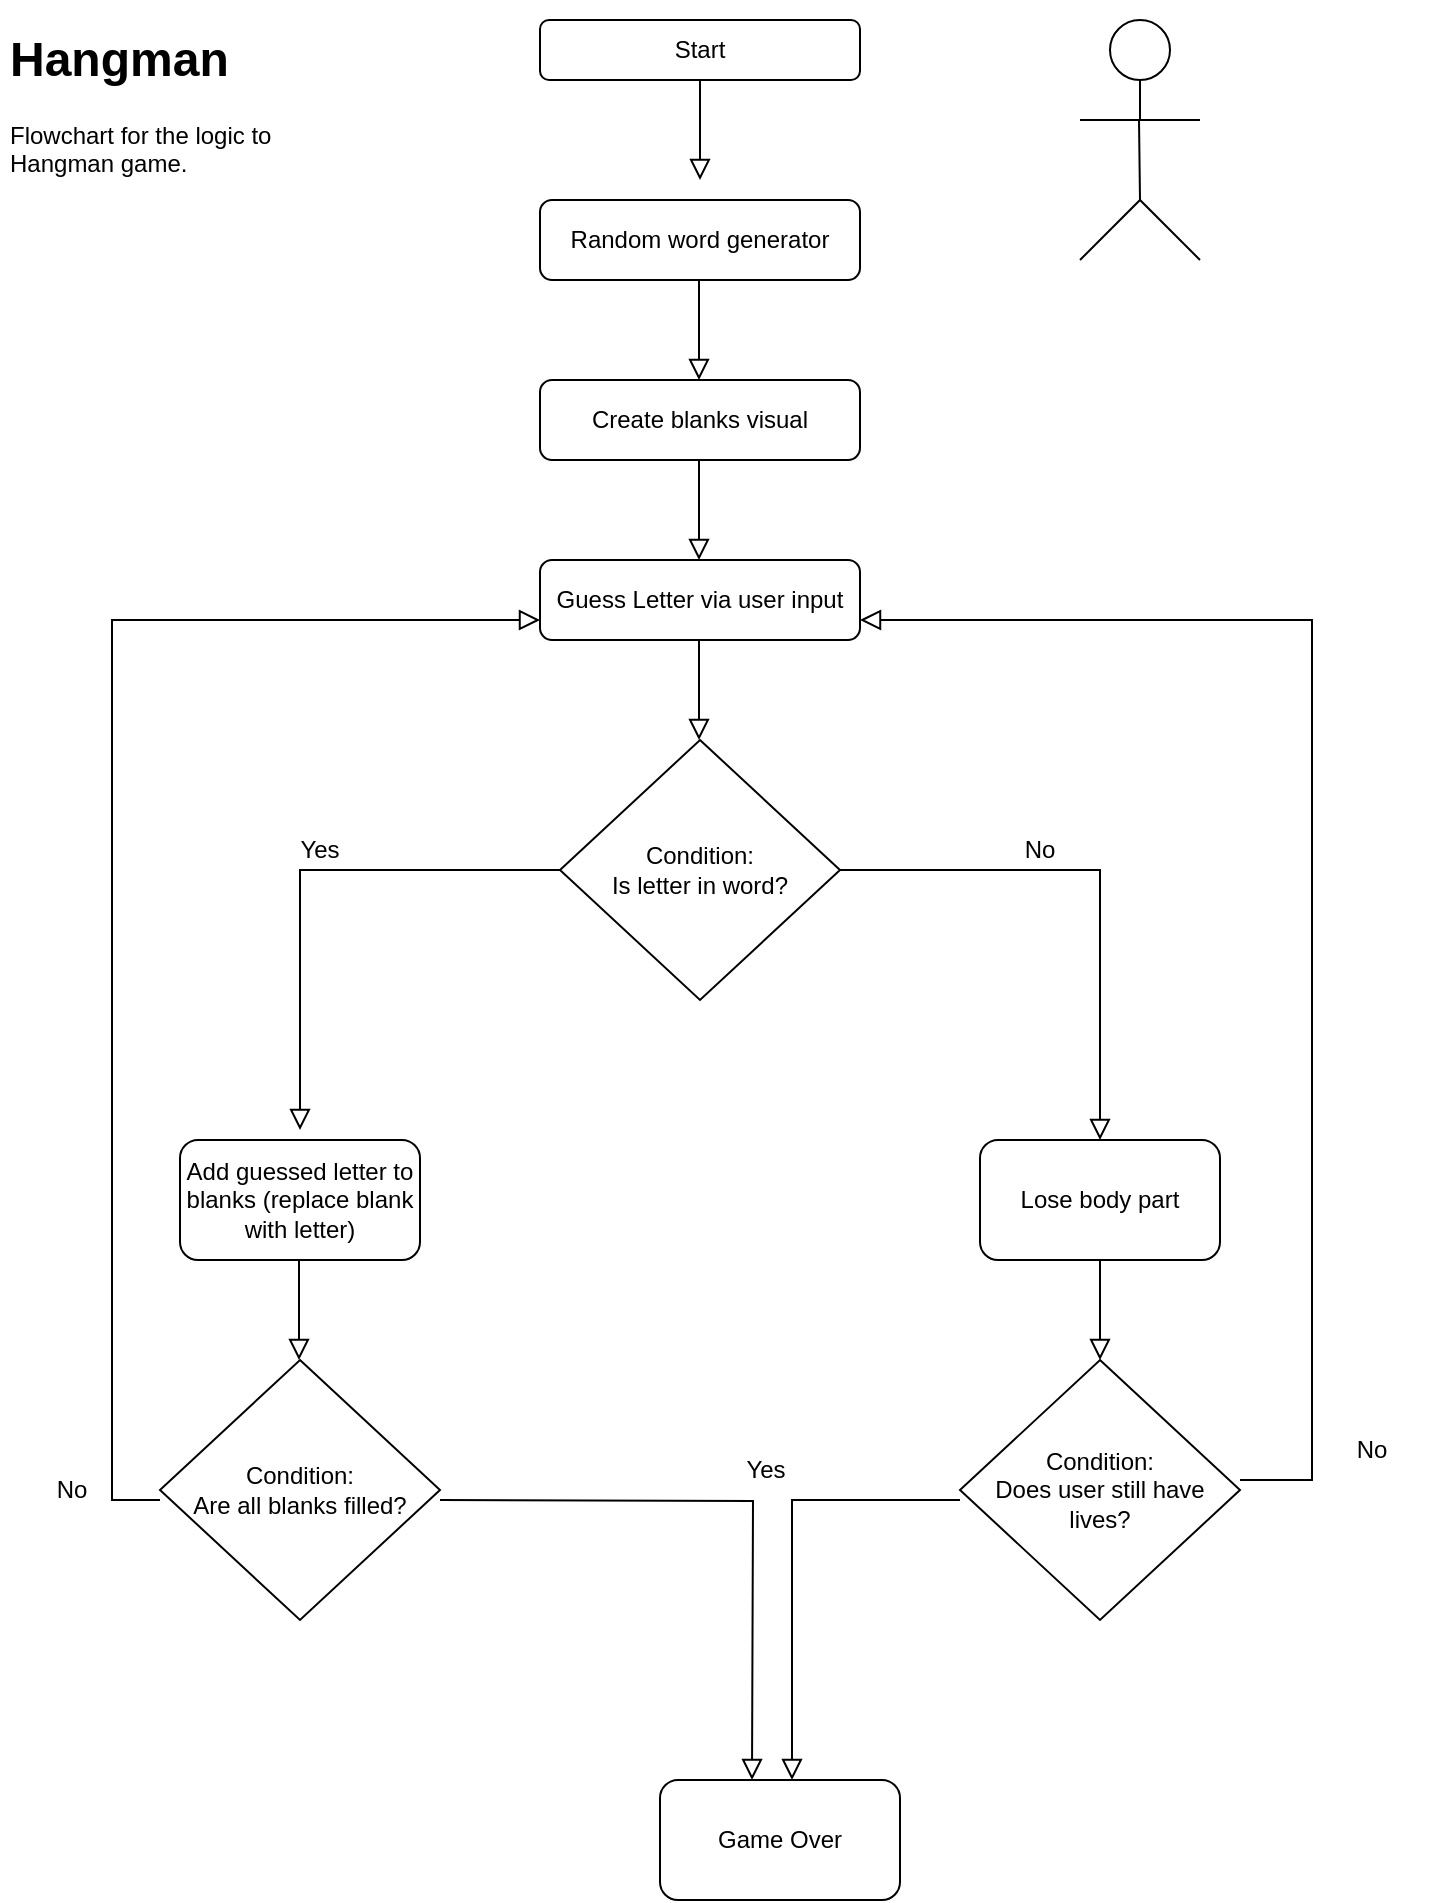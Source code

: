 <mxfile version="20.5.3" type="github">
  <diagram id="C5RBs43oDa-KdzZeNtuy" name="Page-1">
    <mxGraphModel dx="693" dy="899" grid="1" gridSize="10" guides="1" tooltips="1" connect="1" arrows="1" fold="1" page="1" pageScale="1" pageWidth="827" pageHeight="1169" math="0" shadow="0">
      <root>
        <mxCell id="WIyWlLk6GJQsqaUBKTNV-0" />
        <mxCell id="WIyWlLk6GJQsqaUBKTNV-1" parent="WIyWlLk6GJQsqaUBKTNV-0" />
        <mxCell id="WIyWlLk6GJQsqaUBKTNV-2" value="" style="rounded=0;html=1;jettySize=auto;orthogonalLoop=1;fontSize=11;endArrow=block;endFill=0;endSize=8;strokeWidth=1;shadow=0;labelBackgroundColor=none;edgeStyle=orthogonalEdgeStyle;" parent="WIyWlLk6GJQsqaUBKTNV-1" source="WIyWlLk6GJQsqaUBKTNV-3" edge="1">
          <mxGeometry relative="1" as="geometry">
            <mxPoint x="414" y="160" as="targetPoint" />
          </mxGeometry>
        </mxCell>
        <mxCell id="WIyWlLk6GJQsqaUBKTNV-3" value="Start" style="rounded=1;whiteSpace=wrap;html=1;fontSize=12;glass=0;strokeWidth=1;shadow=0;" parent="WIyWlLk6GJQsqaUBKTNV-1" vertex="1">
          <mxGeometry x="334" y="80" width="160" height="30" as="geometry" />
        </mxCell>
        <mxCell id="3FJZB1ipO4cq2sL5uONA-0" value="Random word generator" style="rounded=1;whiteSpace=wrap;html=1;" parent="WIyWlLk6GJQsqaUBKTNV-1" vertex="1">
          <mxGeometry x="334" y="170" width="160" height="40" as="geometry" />
        </mxCell>
        <mxCell id="3FJZB1ipO4cq2sL5uONA-1" value="Create blanks visual" style="rounded=1;whiteSpace=wrap;html=1;" parent="WIyWlLk6GJQsqaUBKTNV-1" vertex="1">
          <mxGeometry x="334" y="260" width="160" height="40" as="geometry" />
        </mxCell>
        <mxCell id="3FJZB1ipO4cq2sL5uONA-4" value="" style="rounded=0;html=1;jettySize=auto;orthogonalLoop=1;fontSize=11;endArrow=block;endFill=0;endSize=8;strokeWidth=1;shadow=0;labelBackgroundColor=none;edgeStyle=orthogonalEdgeStyle;" parent="WIyWlLk6GJQsqaUBKTNV-1" edge="1">
          <mxGeometry relative="1" as="geometry">
            <mxPoint x="413.5" y="210" as="sourcePoint" />
            <mxPoint x="413.5" y="260" as="targetPoint" />
          </mxGeometry>
        </mxCell>
        <mxCell id="3FJZB1ipO4cq2sL5uONA-7" value="Guess Letter via user input" style="rounded=1;whiteSpace=wrap;html=1;" parent="WIyWlLk6GJQsqaUBKTNV-1" vertex="1">
          <mxGeometry x="334" y="350" width="160" height="40" as="geometry" />
        </mxCell>
        <mxCell id="3FJZB1ipO4cq2sL5uONA-8" value="" style="rounded=0;html=1;jettySize=auto;orthogonalLoop=1;fontSize=11;endArrow=block;endFill=0;endSize=8;strokeWidth=1;shadow=0;labelBackgroundColor=none;edgeStyle=orthogonalEdgeStyle;" parent="WIyWlLk6GJQsqaUBKTNV-1" edge="1">
          <mxGeometry relative="1" as="geometry">
            <mxPoint x="413.5" y="300" as="sourcePoint" />
            <mxPoint x="413.5" y="350" as="targetPoint" />
          </mxGeometry>
        </mxCell>
        <mxCell id="3FJZB1ipO4cq2sL5uONA-9" value="" style="rounded=0;html=1;jettySize=auto;orthogonalLoop=1;fontSize=11;endArrow=block;endFill=0;endSize=8;strokeWidth=1;shadow=0;labelBackgroundColor=none;edgeStyle=orthogonalEdgeStyle;" parent="WIyWlLk6GJQsqaUBKTNV-1" edge="1">
          <mxGeometry relative="1" as="geometry">
            <mxPoint x="413.5" y="390" as="sourcePoint" />
            <mxPoint x="413.5" y="440" as="targetPoint" />
          </mxGeometry>
        </mxCell>
        <mxCell id="3FJZB1ipO4cq2sL5uONA-10" value="Condition:&lt;br&gt;Is letter in word?" style="rhombus;whiteSpace=wrap;html=1;" parent="WIyWlLk6GJQsqaUBKTNV-1" vertex="1">
          <mxGeometry x="344" y="440" width="140" height="130" as="geometry" />
        </mxCell>
        <mxCell id="3FJZB1ipO4cq2sL5uONA-12" value="" style="rounded=0;html=1;jettySize=auto;orthogonalLoop=1;fontSize=11;endArrow=block;endFill=0;endSize=8;strokeWidth=1;shadow=0;labelBackgroundColor=none;edgeStyle=orthogonalEdgeStyle;exitX=1;exitY=0.5;exitDx=0;exitDy=0;" parent="WIyWlLk6GJQsqaUBKTNV-1" source="3FJZB1ipO4cq2sL5uONA-10" edge="1">
          <mxGeometry relative="1" as="geometry">
            <mxPoint x="484" y="520" as="sourcePoint" />
            <mxPoint x="614" y="640" as="targetPoint" />
            <Array as="points">
              <mxPoint x="614" y="505" />
              <mxPoint x="614" y="590" />
            </Array>
          </mxGeometry>
        </mxCell>
        <mxCell id="3FJZB1ipO4cq2sL5uONA-14" value="" style="rounded=0;html=1;jettySize=auto;orthogonalLoop=1;fontSize=11;endArrow=block;endFill=0;endSize=8;strokeWidth=1;shadow=0;labelBackgroundColor=none;edgeStyle=orthogonalEdgeStyle;exitX=0;exitY=0.5;exitDx=0;exitDy=0;" parent="WIyWlLk6GJQsqaUBKTNV-1" source="3FJZB1ipO4cq2sL5uONA-10" edge="1">
          <mxGeometry relative="1" as="geometry">
            <mxPoint x="84" y="500" as="sourcePoint" />
            <mxPoint x="214" y="635" as="targetPoint" />
            <Array as="points">
              <mxPoint x="214" y="505" />
            </Array>
          </mxGeometry>
        </mxCell>
        <mxCell id="3FJZB1ipO4cq2sL5uONA-16" value="Yes" style="text;html=1;strokeColor=none;fillColor=none;align=center;verticalAlign=middle;whiteSpace=wrap;rounded=0;" parent="WIyWlLk6GJQsqaUBKTNV-1" vertex="1">
          <mxGeometry x="194" y="480" width="60" height="30" as="geometry" />
        </mxCell>
        <mxCell id="3FJZB1ipO4cq2sL5uONA-19" value="No" style="text;html=1;strokeColor=none;fillColor=none;align=center;verticalAlign=middle;whiteSpace=wrap;rounded=0;" parent="WIyWlLk6GJQsqaUBKTNV-1" vertex="1">
          <mxGeometry x="554" y="480" width="60" height="30" as="geometry" />
        </mxCell>
        <mxCell id="3FJZB1ipO4cq2sL5uONA-24" value="" style="ellipse;whiteSpace=wrap;html=1;aspect=fixed;" parent="WIyWlLk6GJQsqaUBKTNV-1" vertex="1">
          <mxGeometry x="619" y="80" width="30" height="30" as="geometry" />
        </mxCell>
        <mxCell id="3FJZB1ipO4cq2sL5uONA-27" value="" style="endArrow=none;html=1;rounded=0;entryX=0.5;entryY=1;entryDx=0;entryDy=0;" parent="WIyWlLk6GJQsqaUBKTNV-1" target="3FJZB1ipO4cq2sL5uONA-24" edge="1">
          <mxGeometry width="50" height="50" relative="1" as="geometry">
            <mxPoint x="634" y="130" as="sourcePoint" />
            <mxPoint x="649" y="170" as="targetPoint" />
          </mxGeometry>
        </mxCell>
        <mxCell id="3FJZB1ipO4cq2sL5uONA-28" value="" style="endArrow=none;html=1;rounded=0;" parent="WIyWlLk6GJQsqaUBKTNV-1" edge="1">
          <mxGeometry width="50" height="50" relative="1" as="geometry">
            <mxPoint x="604" y="130" as="sourcePoint" />
            <mxPoint x="664" y="130" as="targetPoint" />
          </mxGeometry>
        </mxCell>
        <mxCell id="3FJZB1ipO4cq2sL5uONA-30" value="" style="endArrow=none;html=1;rounded=0;" parent="WIyWlLk6GJQsqaUBKTNV-1" edge="1">
          <mxGeometry width="50" height="50" relative="1" as="geometry">
            <mxPoint x="634" y="170" as="sourcePoint" />
            <mxPoint x="633.5" y="130" as="targetPoint" />
          </mxGeometry>
        </mxCell>
        <mxCell id="3FJZB1ipO4cq2sL5uONA-31" value="" style="endArrow=none;html=1;rounded=0;" parent="WIyWlLk6GJQsqaUBKTNV-1" edge="1">
          <mxGeometry width="50" height="50" relative="1" as="geometry">
            <mxPoint x="604" y="200" as="sourcePoint" />
            <mxPoint x="664" y="200" as="targetPoint" />
            <Array as="points">
              <mxPoint x="634" y="170" />
            </Array>
          </mxGeometry>
        </mxCell>
        <mxCell id="3FJZB1ipO4cq2sL5uONA-32" value="Lose body part" style="rounded=1;whiteSpace=wrap;html=1;" parent="WIyWlLk6GJQsqaUBKTNV-1" vertex="1">
          <mxGeometry x="554" y="640" width="120" height="60" as="geometry" />
        </mxCell>
        <mxCell id="3FJZB1ipO4cq2sL5uONA-33" value="Add guessed letter to blanks (replace blank with letter)" style="rounded=1;whiteSpace=wrap;html=1;" parent="WIyWlLk6GJQsqaUBKTNV-1" vertex="1">
          <mxGeometry x="154" y="640" width="120" height="60" as="geometry" />
        </mxCell>
        <mxCell id="3FJZB1ipO4cq2sL5uONA-34" value="Condition:&lt;br&gt;Are all blanks filled?" style="rhombus;whiteSpace=wrap;html=1;" parent="WIyWlLk6GJQsqaUBKTNV-1" vertex="1">
          <mxGeometry x="144" y="750" width="140" height="130" as="geometry" />
        </mxCell>
        <mxCell id="3FJZB1ipO4cq2sL5uONA-35" value="Condition:&lt;br&gt;Does user still have lives?" style="rhombus;whiteSpace=wrap;html=1;" parent="WIyWlLk6GJQsqaUBKTNV-1" vertex="1">
          <mxGeometry x="544" y="750" width="140" height="130" as="geometry" />
        </mxCell>
        <mxCell id="3FJZB1ipO4cq2sL5uONA-37" value="" style="rounded=0;html=1;jettySize=auto;orthogonalLoop=1;fontSize=11;endArrow=block;endFill=0;endSize=8;strokeWidth=1;shadow=0;labelBackgroundColor=none;edgeStyle=orthogonalEdgeStyle;" parent="WIyWlLk6GJQsqaUBKTNV-1" edge="1">
          <mxGeometry relative="1" as="geometry">
            <mxPoint x="614" y="700" as="sourcePoint" />
            <mxPoint x="614" y="750" as="targetPoint" />
          </mxGeometry>
        </mxCell>
        <mxCell id="3FJZB1ipO4cq2sL5uONA-38" value="" style="rounded=0;html=1;jettySize=auto;orthogonalLoop=1;fontSize=11;endArrow=block;endFill=0;endSize=8;strokeWidth=1;shadow=0;labelBackgroundColor=none;edgeStyle=orthogonalEdgeStyle;" parent="WIyWlLk6GJQsqaUBKTNV-1" edge="1">
          <mxGeometry relative="1" as="geometry">
            <mxPoint x="213.5" y="700" as="sourcePoint" />
            <mxPoint x="213.5" y="750" as="targetPoint" />
          </mxGeometry>
        </mxCell>
        <mxCell id="3FJZB1ipO4cq2sL5uONA-39" value="" style="rounded=0;html=1;jettySize=auto;orthogonalLoop=1;fontSize=11;endArrow=block;endFill=0;endSize=8;strokeWidth=1;shadow=0;labelBackgroundColor=none;edgeStyle=orthogonalEdgeStyle;exitX=0;exitY=0.5;exitDx=0;exitDy=0;entryX=0;entryY=0.75;entryDx=0;entryDy=0;" parent="WIyWlLk6GJQsqaUBKTNV-1" target="3FJZB1ipO4cq2sL5uONA-7" edge="1">
          <mxGeometry relative="1" as="geometry">
            <mxPoint x="144" y="820" as="sourcePoint" />
            <mxPoint x="120" y="360" as="targetPoint" />
            <Array as="points">
              <mxPoint x="120" y="820" />
              <mxPoint x="120" y="380" />
            </Array>
          </mxGeometry>
        </mxCell>
        <mxCell id="3FJZB1ipO4cq2sL5uONA-40" value="No" style="text;html=1;strokeColor=none;fillColor=none;align=center;verticalAlign=middle;whiteSpace=wrap;rounded=0;" parent="WIyWlLk6GJQsqaUBKTNV-1" vertex="1">
          <mxGeometry x="70" y="800" width="60" height="30" as="geometry" />
        </mxCell>
        <mxCell id="3FJZB1ipO4cq2sL5uONA-41" value="" style="rounded=0;html=1;jettySize=auto;orthogonalLoop=1;fontSize=11;endArrow=block;endFill=0;endSize=8;strokeWidth=1;shadow=0;labelBackgroundColor=none;edgeStyle=orthogonalEdgeStyle;exitX=1;exitY=0.5;exitDx=0;exitDy=0;entryX=1;entryY=0.75;entryDx=0;entryDy=0;" parent="WIyWlLk6GJQsqaUBKTNV-1" target="3FJZB1ipO4cq2sL5uONA-7" edge="1">
          <mxGeometry relative="1" as="geometry">
            <mxPoint x="684" y="810" as="sourcePoint" />
            <mxPoint x="500" y="380" as="targetPoint" />
            <Array as="points">
              <mxPoint x="720" y="810" />
              <mxPoint x="720" y="380" />
            </Array>
          </mxGeometry>
        </mxCell>
        <mxCell id="3FJZB1ipO4cq2sL5uONA-42" value="No" style="text;html=1;strokeColor=none;fillColor=none;align=center;verticalAlign=middle;whiteSpace=wrap;rounded=0;" parent="WIyWlLk6GJQsqaUBKTNV-1" vertex="1">
          <mxGeometry x="720" y="780" width="60" height="30" as="geometry" />
        </mxCell>
        <mxCell id="3FJZB1ipO4cq2sL5uONA-43" value="" style="rounded=0;html=1;jettySize=auto;orthogonalLoop=1;fontSize=11;endArrow=block;endFill=0;endSize=8;strokeWidth=1;shadow=0;labelBackgroundColor=none;edgeStyle=orthogonalEdgeStyle;" parent="WIyWlLk6GJQsqaUBKTNV-1" edge="1">
          <mxGeometry relative="1" as="geometry">
            <mxPoint x="284" y="820" as="sourcePoint" />
            <mxPoint x="440" y="960" as="targetPoint" />
          </mxGeometry>
        </mxCell>
        <mxCell id="3FJZB1ipO4cq2sL5uONA-44" value="" style="rounded=0;html=1;jettySize=auto;orthogonalLoop=1;fontSize=11;endArrow=block;endFill=0;endSize=8;strokeWidth=1;shadow=0;labelBackgroundColor=none;edgeStyle=orthogonalEdgeStyle;" parent="WIyWlLk6GJQsqaUBKTNV-1" edge="1">
          <mxGeometry relative="1" as="geometry">
            <mxPoint x="544" y="820" as="sourcePoint" />
            <mxPoint x="460" y="960" as="targetPoint" />
            <Array as="points">
              <mxPoint x="544" y="820" />
            </Array>
          </mxGeometry>
        </mxCell>
        <mxCell id="3FJZB1ipO4cq2sL5uONA-45" value="Yes" style="text;html=1;strokeColor=none;fillColor=none;align=center;verticalAlign=middle;whiteSpace=wrap;rounded=0;" parent="WIyWlLk6GJQsqaUBKTNV-1" vertex="1">
          <mxGeometry x="410" y="790" width="74" height="30" as="geometry" />
        </mxCell>
        <mxCell id="3FJZB1ipO4cq2sL5uONA-46" value="Game Over" style="rounded=1;whiteSpace=wrap;html=1;" parent="WIyWlLk6GJQsqaUBKTNV-1" vertex="1">
          <mxGeometry x="394" y="960" width="120" height="60" as="geometry" />
        </mxCell>
        <mxCell id="3FJZB1ipO4cq2sL5uONA-47" value="&lt;h1&gt;Hangman&lt;/h1&gt;&lt;div&gt;Flowchart for the logic to Hangman game.&lt;/div&gt;" style="text;html=1;strokeColor=none;fillColor=none;spacing=5;spacingTop=-20;whiteSpace=wrap;overflow=hidden;rounded=0;" parent="WIyWlLk6GJQsqaUBKTNV-1" vertex="1">
          <mxGeometry x="64" y="80" width="190" height="120" as="geometry" />
        </mxCell>
      </root>
    </mxGraphModel>
  </diagram>
</mxfile>

